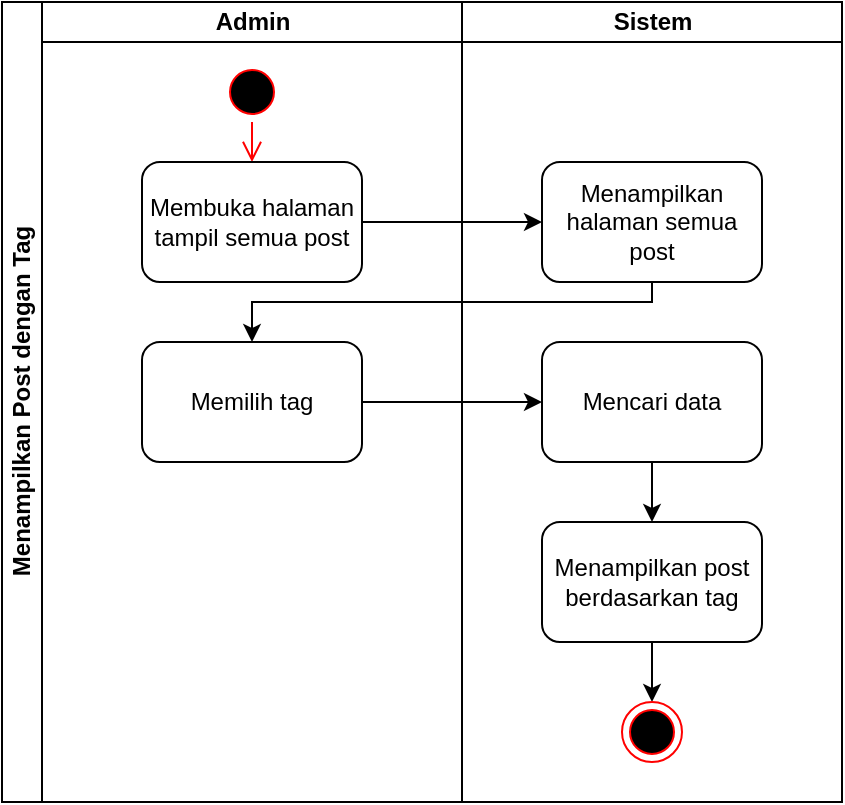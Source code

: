 <mxfile version="13.6.2" type="device"><diagram id="nlexBUHtMggSTYWMlpdU" name="Page-1"><mxGraphModel dx="926" dy="626" grid="1" gridSize="10" guides="1" tooltips="1" connect="1" arrows="1" fold="1" page="1" pageScale="1" pageWidth="850" pageHeight="1100" math="0" shadow="0"><root><mxCell id="0"/><mxCell id="1" parent="0"/><mxCell id="ygd9KGttUMs2LBzjjRTP-2" value="Menampilkan Post dengan Tag" style="swimlane;html=1;childLayout=stackLayout;resizeParent=1;resizeParentMax=0;startSize=20;horizontal=0;horizontalStack=1;" parent="1" vertex="1"><mxGeometry x="230" y="90" width="420" height="400" as="geometry"/></mxCell><mxCell id="ygd9KGttUMs2LBzjjRTP-3" value="Admin" style="swimlane;html=1;startSize=20;" parent="ygd9KGttUMs2LBzjjRTP-2" vertex="1"><mxGeometry x="20" width="210" height="400" as="geometry"/></mxCell><mxCell id="ygd9KGttUMs2LBzjjRTP-7" value="" style="edgeStyle=orthogonalEdgeStyle;html=1;verticalAlign=bottom;endArrow=open;endSize=8;strokeColor=#ff0000;" parent="ygd9KGttUMs2LBzjjRTP-3" source="ygd9KGttUMs2LBzjjRTP-6" edge="1"><mxGeometry relative="1" as="geometry"><mxPoint x="105" y="80" as="targetPoint"/></mxGeometry></mxCell><mxCell id="ygd9KGttUMs2LBzjjRTP-9" value="Membuka halaman tampil semua post" style="rounded=1;whiteSpace=wrap;html=1;" parent="ygd9KGttUMs2LBzjjRTP-3" vertex="1"><mxGeometry x="50" y="80" width="110" height="60" as="geometry"/></mxCell><mxCell id="ygd9KGttUMs2LBzjjRTP-6" value="" style="ellipse;html=1;shape=startState;fillColor=#000000;strokeColor=#ff0000;" parent="ygd9KGttUMs2LBzjjRTP-3" vertex="1"><mxGeometry x="90" y="30" width="30" height="30" as="geometry"/></mxCell><mxCell id="T103ZTFTuUUiN7hfYtr--4" value="Memilih tag" style="rounded=1;whiteSpace=wrap;html=1;" vertex="1" parent="ygd9KGttUMs2LBzjjRTP-3"><mxGeometry x="50" y="170" width="110" height="60" as="geometry"/></mxCell><mxCell id="ygd9KGttUMs2LBzjjRTP-4" value="Sistem" style="swimlane;html=1;startSize=20;" parent="ygd9KGttUMs2LBzjjRTP-2" vertex="1"><mxGeometry x="230" width="190" height="400" as="geometry"/></mxCell><mxCell id="ygd9KGttUMs2LBzjjRTP-15" value="Menampilkan halaman semua post" style="rounded=1;whiteSpace=wrap;html=1;" parent="ygd9KGttUMs2LBzjjRTP-4" vertex="1"><mxGeometry x="40" y="80" width="110" height="60" as="geometry"/></mxCell><mxCell id="T103ZTFTuUUiN7hfYtr--8" style="edgeStyle=orthogonalEdgeStyle;rounded=0;orthogonalLoop=1;jettySize=auto;html=1;entryX=0.5;entryY=0;entryDx=0;entryDy=0;" edge="1" parent="ygd9KGttUMs2LBzjjRTP-4" source="T103ZTFTuUUiN7hfYtr--5" target="T103ZTFTuUUiN7hfYtr--6"><mxGeometry relative="1" as="geometry"/></mxCell><mxCell id="T103ZTFTuUUiN7hfYtr--5" value="Mencari data" style="rounded=1;whiteSpace=wrap;html=1;" vertex="1" parent="ygd9KGttUMs2LBzjjRTP-4"><mxGeometry x="40" y="170" width="110" height="60" as="geometry"/></mxCell><mxCell id="T103ZTFTuUUiN7hfYtr--9" style="edgeStyle=orthogonalEdgeStyle;rounded=0;orthogonalLoop=1;jettySize=auto;html=1;entryX=0.5;entryY=0;entryDx=0;entryDy=0;" edge="1" parent="ygd9KGttUMs2LBzjjRTP-4" source="T103ZTFTuUUiN7hfYtr--6" target="T103ZTFTuUUiN7hfYtr--3"><mxGeometry relative="1" as="geometry"/></mxCell><mxCell id="T103ZTFTuUUiN7hfYtr--6" value="Menampilkan post berdasarkan tag" style="rounded=1;whiteSpace=wrap;html=1;" vertex="1" parent="ygd9KGttUMs2LBzjjRTP-4"><mxGeometry x="40" y="260" width="110" height="60" as="geometry"/></mxCell><mxCell id="T103ZTFTuUUiN7hfYtr--3" value="" style="ellipse;html=1;shape=endState;fillColor=#000000;strokeColor=#ff0000;" vertex="1" parent="ygd9KGttUMs2LBzjjRTP-4"><mxGeometry x="80" y="350" width="30" height="30" as="geometry"/></mxCell><mxCell id="ygd9KGttUMs2LBzjjRTP-20" style="edgeStyle=orthogonalEdgeStyle;rounded=0;orthogonalLoop=1;jettySize=auto;html=1;" parent="ygd9KGttUMs2LBzjjRTP-2" source="ygd9KGttUMs2LBzjjRTP-9" target="ygd9KGttUMs2LBzjjRTP-15" edge="1"><mxGeometry relative="1" as="geometry"/></mxCell><mxCell id="T103ZTFTuUUiN7hfYtr--7" style="edgeStyle=orthogonalEdgeStyle;rounded=0;orthogonalLoop=1;jettySize=auto;html=1;entryX=0.5;entryY=0;entryDx=0;entryDy=0;exitX=0.5;exitY=1;exitDx=0;exitDy=0;" edge="1" parent="ygd9KGttUMs2LBzjjRTP-2" source="ygd9KGttUMs2LBzjjRTP-15" target="T103ZTFTuUUiN7hfYtr--4"><mxGeometry relative="1" as="geometry"><Array as="points"><mxPoint x="325" y="150"/><mxPoint x="125" y="150"/></Array></mxGeometry></mxCell><mxCell id="T103ZTFTuUUiN7hfYtr--10" style="edgeStyle=orthogonalEdgeStyle;rounded=0;orthogonalLoop=1;jettySize=auto;html=1;entryX=0;entryY=0.5;entryDx=0;entryDy=0;" edge="1" parent="ygd9KGttUMs2LBzjjRTP-2" source="T103ZTFTuUUiN7hfYtr--4" target="T103ZTFTuUUiN7hfYtr--5"><mxGeometry relative="1" as="geometry"/></mxCell></root></mxGraphModel></diagram></mxfile>